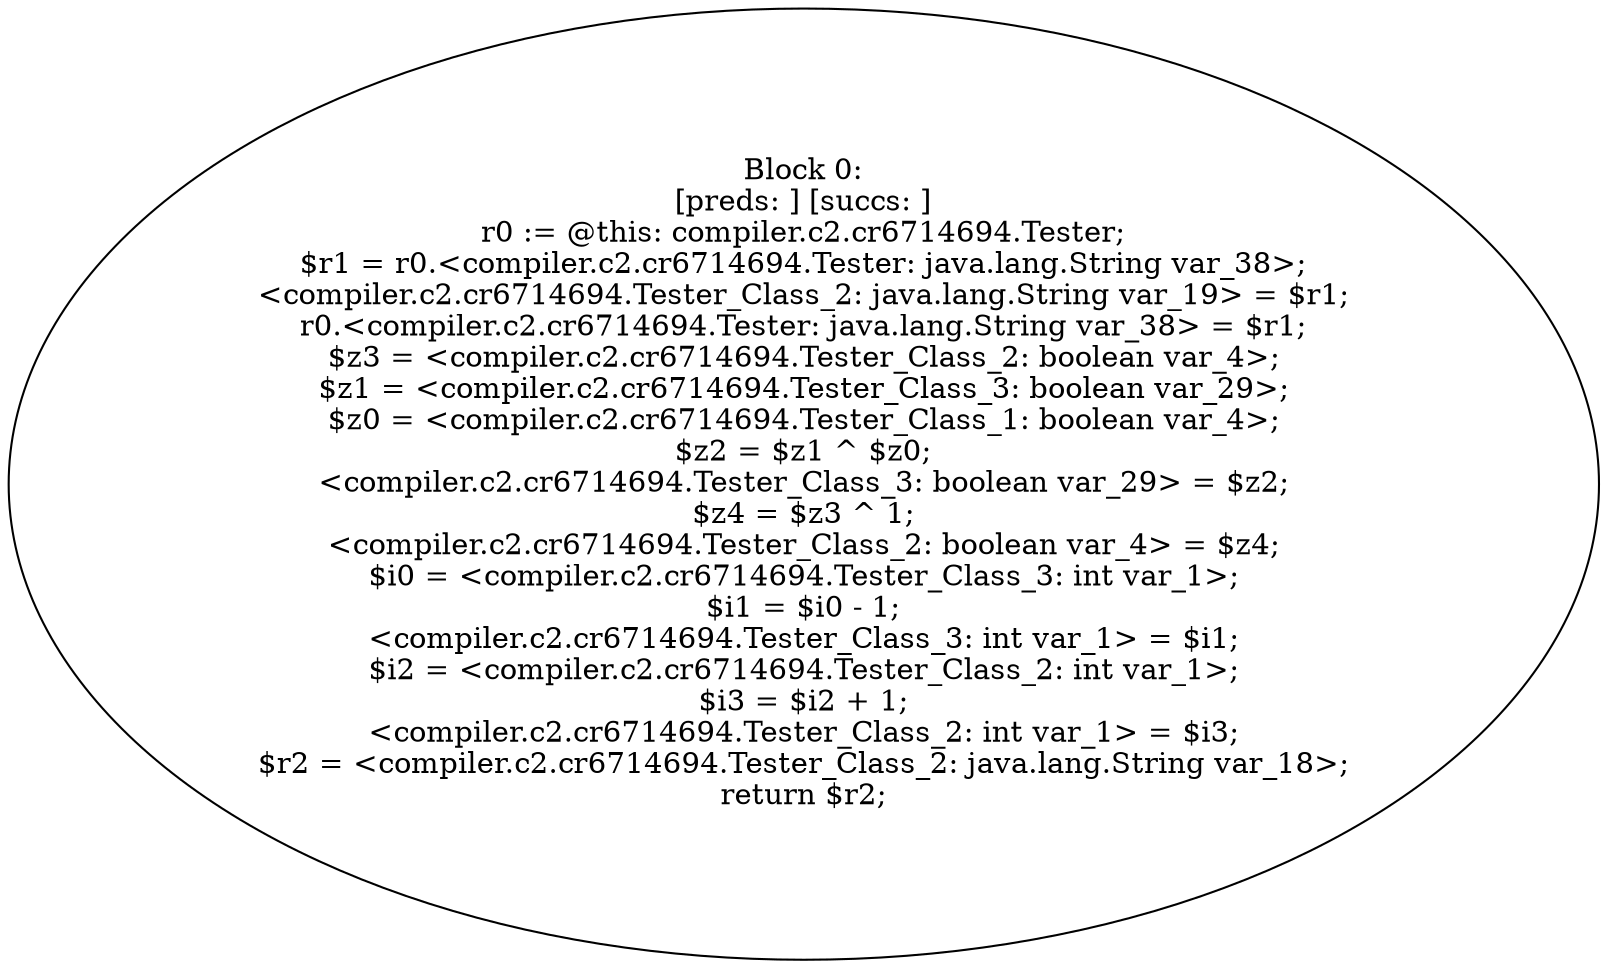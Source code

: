 digraph "unitGraph" {
    "Block 0:
[preds: ] [succs: ]
r0 := @this: compiler.c2.cr6714694.Tester;
$r1 = r0.<compiler.c2.cr6714694.Tester: java.lang.String var_38>;
<compiler.c2.cr6714694.Tester_Class_2: java.lang.String var_19> = $r1;
r0.<compiler.c2.cr6714694.Tester: java.lang.String var_38> = $r1;
$z3 = <compiler.c2.cr6714694.Tester_Class_2: boolean var_4>;
$z1 = <compiler.c2.cr6714694.Tester_Class_3: boolean var_29>;
$z0 = <compiler.c2.cr6714694.Tester_Class_1: boolean var_4>;
$z2 = $z1 ^ $z0;
<compiler.c2.cr6714694.Tester_Class_3: boolean var_29> = $z2;
$z4 = $z3 ^ 1;
<compiler.c2.cr6714694.Tester_Class_2: boolean var_4> = $z4;
$i0 = <compiler.c2.cr6714694.Tester_Class_3: int var_1>;
$i1 = $i0 - 1;
<compiler.c2.cr6714694.Tester_Class_3: int var_1> = $i1;
$i2 = <compiler.c2.cr6714694.Tester_Class_2: int var_1>;
$i3 = $i2 + 1;
<compiler.c2.cr6714694.Tester_Class_2: int var_1> = $i3;
$r2 = <compiler.c2.cr6714694.Tester_Class_2: java.lang.String var_18>;
return $r2;
"
}
